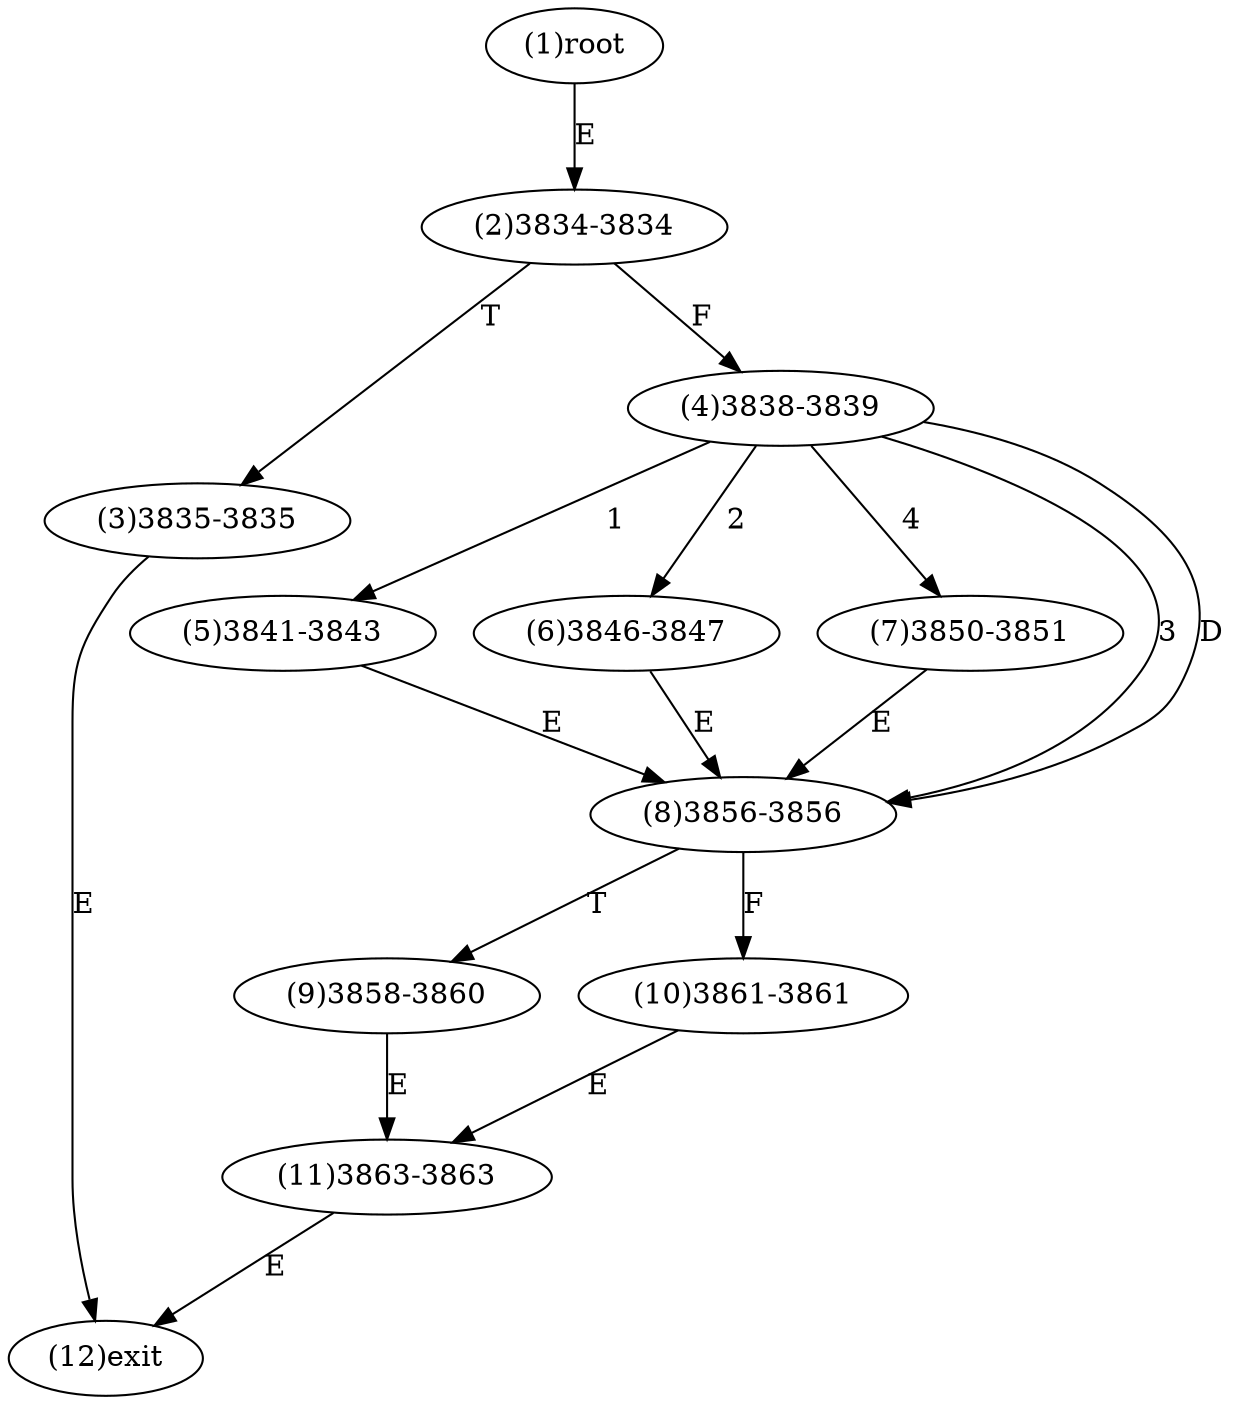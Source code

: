 digraph "" { 
1[ label="(1)root"];
2[ label="(2)3834-3834"];
3[ label="(3)3835-3835"];
4[ label="(4)3838-3839"];
5[ label="(5)3841-3843"];
6[ label="(6)3846-3847"];
7[ label="(7)3850-3851"];
8[ label="(8)3856-3856"];
9[ label="(9)3858-3860"];
10[ label="(10)3861-3861"];
11[ label="(11)3863-3863"];
12[ label="(12)exit"];
1->2[ label="E"];
2->4[ label="F"];
2->3[ label="T"];
3->12[ label="E"];
4->5[ label="1"];
4->6[ label="2"];
4->8[ label="3"];
4->7[ label="4"];
4->8[ label="D"];
5->8[ label="E"];
6->8[ label="E"];
7->8[ label="E"];
8->10[ label="F"];
8->9[ label="T"];
9->11[ label="E"];
10->11[ label="E"];
11->12[ label="E"];
}